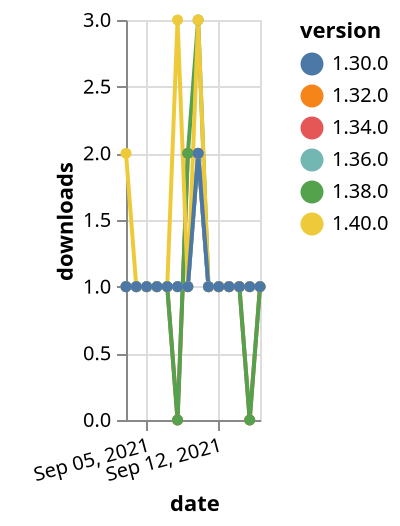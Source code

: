 {"$schema": "https://vega.github.io/schema/vega-lite/v5.json", "description": "A simple bar chart with embedded data.", "data": {"values": [{"date": "2021-09-03", "total": 190, "delta": 1, "version": "1.34.0"}, {"date": "2021-09-04", "total": 191, "delta": 1, "version": "1.34.0"}, {"date": "2021-09-05", "total": 192, "delta": 1, "version": "1.34.0"}, {"date": "2021-09-06", "total": 193, "delta": 1, "version": "1.34.0"}, {"date": "2021-09-07", "total": 194, "delta": 1, "version": "1.34.0"}, {"date": "2021-09-08", "total": 194, "delta": 0, "version": "1.34.0"}, {"date": "2021-09-09", "total": 196, "delta": 2, "version": "1.34.0"}, {"date": "2021-09-10", "total": 198, "delta": 2, "version": "1.34.0"}, {"date": "2021-09-11", "total": 199, "delta": 1, "version": "1.34.0"}, {"date": "2021-09-12", "total": 200, "delta": 1, "version": "1.34.0"}, {"date": "2021-09-13", "total": 201, "delta": 1, "version": "1.34.0"}, {"date": "2021-09-14", "total": 202, "delta": 1, "version": "1.34.0"}, {"date": "2021-09-15", "total": 202, "delta": 0, "version": "1.34.0"}, {"date": "2021-09-16", "total": 203, "delta": 1, "version": "1.34.0"}, {"date": "2021-09-03", "total": 196, "delta": 1, "version": "1.32.0"}, {"date": "2021-09-04", "total": 197, "delta": 1, "version": "1.32.0"}, {"date": "2021-09-05", "total": 198, "delta": 1, "version": "1.32.0"}, {"date": "2021-09-06", "total": 199, "delta": 1, "version": "1.32.0"}, {"date": "2021-09-07", "total": 200, "delta": 1, "version": "1.32.0"}, {"date": "2021-09-08", "total": 201, "delta": 1, "version": "1.32.0"}, {"date": "2021-09-09", "total": 202, "delta": 1, "version": "1.32.0"}, {"date": "2021-09-10", "total": 204, "delta": 2, "version": "1.32.0"}, {"date": "2021-09-11", "total": 205, "delta": 1, "version": "1.32.0"}, {"date": "2021-09-12", "total": 206, "delta": 1, "version": "1.32.0"}, {"date": "2021-09-13", "total": 207, "delta": 1, "version": "1.32.0"}, {"date": "2021-09-14", "total": 208, "delta": 1, "version": "1.32.0"}, {"date": "2021-09-15", "total": 209, "delta": 1, "version": "1.32.0"}, {"date": "2021-09-16", "total": 210, "delta": 1, "version": "1.32.0"}, {"date": "2021-09-03", "total": 205, "delta": 1, "version": "1.38.0"}, {"date": "2021-09-04", "total": 206, "delta": 1, "version": "1.38.0"}, {"date": "2021-09-05", "total": 207, "delta": 1, "version": "1.38.0"}, {"date": "2021-09-06", "total": 208, "delta": 1, "version": "1.38.0"}, {"date": "2021-09-07", "total": 209, "delta": 1, "version": "1.38.0"}, {"date": "2021-09-08", "total": 209, "delta": 0, "version": "1.38.0"}, {"date": "2021-09-09", "total": 211, "delta": 2, "version": "1.38.0"}, {"date": "2021-09-10", "total": 214, "delta": 3, "version": "1.38.0"}, {"date": "2021-09-11", "total": 215, "delta": 1, "version": "1.38.0"}, {"date": "2021-09-12", "total": 216, "delta": 1, "version": "1.38.0"}, {"date": "2021-09-13", "total": 217, "delta": 1, "version": "1.38.0"}, {"date": "2021-09-14", "total": 218, "delta": 1, "version": "1.38.0"}, {"date": "2021-09-15", "total": 218, "delta": 0, "version": "1.38.0"}, {"date": "2021-09-16", "total": 219, "delta": 1, "version": "1.38.0"}, {"date": "2021-09-03", "total": 182, "delta": 1, "version": "1.36.0"}, {"date": "2021-09-04", "total": 183, "delta": 1, "version": "1.36.0"}, {"date": "2021-09-05", "total": 184, "delta": 1, "version": "1.36.0"}, {"date": "2021-09-06", "total": 185, "delta": 1, "version": "1.36.0"}, {"date": "2021-09-07", "total": 186, "delta": 1, "version": "1.36.0"}, {"date": "2021-09-08", "total": 187, "delta": 1, "version": "1.36.0"}, {"date": "2021-09-09", "total": 188, "delta": 1, "version": "1.36.0"}, {"date": "2021-09-10", "total": 190, "delta": 2, "version": "1.36.0"}, {"date": "2021-09-11", "total": 191, "delta": 1, "version": "1.36.0"}, {"date": "2021-09-12", "total": 192, "delta": 1, "version": "1.36.0"}, {"date": "2021-09-13", "total": 193, "delta": 1, "version": "1.36.0"}, {"date": "2021-09-14", "total": 194, "delta": 1, "version": "1.36.0"}, {"date": "2021-09-15", "total": 195, "delta": 1, "version": "1.36.0"}, {"date": "2021-09-16", "total": 196, "delta": 1, "version": "1.36.0"}, {"date": "2021-09-03", "total": 129, "delta": 2, "version": "1.40.0"}, {"date": "2021-09-04", "total": 130, "delta": 1, "version": "1.40.0"}, {"date": "2021-09-05", "total": 131, "delta": 1, "version": "1.40.0"}, {"date": "2021-09-06", "total": 132, "delta": 1, "version": "1.40.0"}, {"date": "2021-09-07", "total": 133, "delta": 1, "version": "1.40.0"}, {"date": "2021-09-08", "total": 136, "delta": 3, "version": "1.40.0"}, {"date": "2021-09-09", "total": 137, "delta": 1, "version": "1.40.0"}, {"date": "2021-09-10", "total": 140, "delta": 3, "version": "1.40.0"}, {"date": "2021-09-11", "total": 141, "delta": 1, "version": "1.40.0"}, {"date": "2021-09-12", "total": 142, "delta": 1, "version": "1.40.0"}, {"date": "2021-09-13", "total": 143, "delta": 1, "version": "1.40.0"}, {"date": "2021-09-14", "total": 144, "delta": 1, "version": "1.40.0"}, {"date": "2021-09-15", "total": 145, "delta": 1, "version": "1.40.0"}, {"date": "2021-09-16", "total": 146, "delta": 1, "version": "1.40.0"}, {"date": "2021-09-03", "total": 262, "delta": 1, "version": "1.30.0"}, {"date": "2021-09-04", "total": 263, "delta": 1, "version": "1.30.0"}, {"date": "2021-09-05", "total": 264, "delta": 1, "version": "1.30.0"}, {"date": "2021-09-06", "total": 265, "delta": 1, "version": "1.30.0"}, {"date": "2021-09-07", "total": 266, "delta": 1, "version": "1.30.0"}, {"date": "2021-09-08", "total": 267, "delta": 1, "version": "1.30.0"}, {"date": "2021-09-09", "total": 268, "delta": 1, "version": "1.30.0"}, {"date": "2021-09-10", "total": 270, "delta": 2, "version": "1.30.0"}, {"date": "2021-09-11", "total": 271, "delta": 1, "version": "1.30.0"}, {"date": "2021-09-12", "total": 272, "delta": 1, "version": "1.30.0"}, {"date": "2021-09-13", "total": 273, "delta": 1, "version": "1.30.0"}, {"date": "2021-09-14", "total": 274, "delta": 1, "version": "1.30.0"}, {"date": "2021-09-15", "total": 275, "delta": 1, "version": "1.30.0"}, {"date": "2021-09-16", "total": 276, "delta": 1, "version": "1.30.0"}]}, "width": "container", "mark": {"type": "line", "point": {"filled": true}}, "encoding": {"x": {"field": "date", "type": "temporal", "timeUnit": "yearmonthdate", "title": "date", "axis": {"labelAngle": -15}}, "y": {"field": "delta", "type": "quantitative", "title": "downloads"}, "color": {"field": "version", "type": "nominal"}, "tooltip": {"field": "delta"}}}